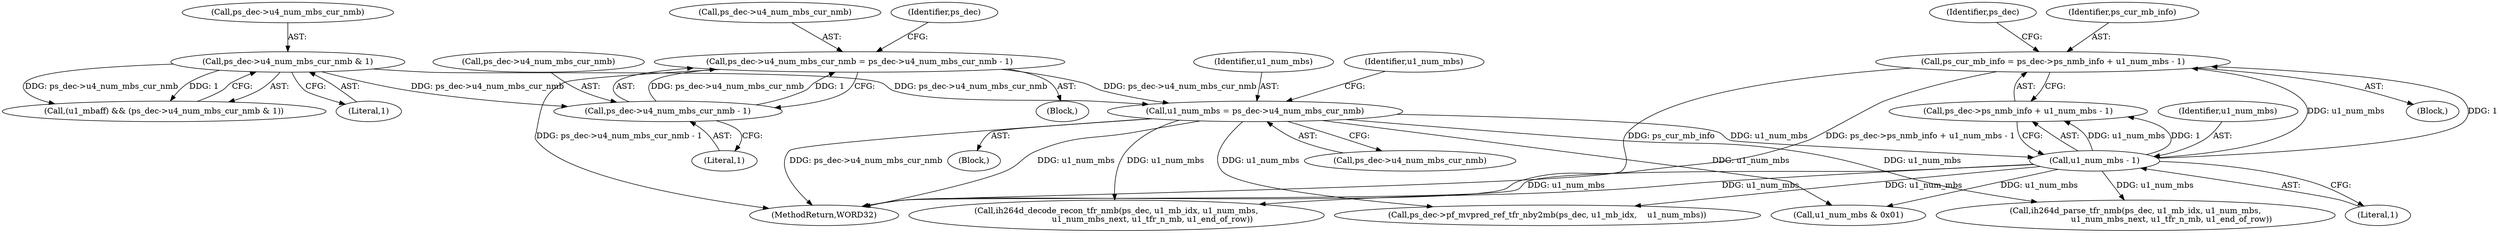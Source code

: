 digraph "0_Android_9a00f562a612d56e7b2b989d168647db900ba6cf@integer" {
"1000596" [label="(Call,ps_cur_mb_info = ps_dec->ps_nmb_info + u1_num_mbs - 1)"];
"1000602" [label="(Call,u1_num_mbs - 1)"];
"1000588" [label="(Call,u1_num_mbs = ps_dec->u4_num_mbs_cur_nmb)"];
"1000569" [label="(Call,ps_dec->u4_num_mbs_cur_nmb & 1)"];
"1000575" [label="(Call,ps_dec->u4_num_mbs_cur_nmb = ps_dec->u4_num_mbs_cur_nmb - 1)"];
"1000579" [label="(Call,ps_dec->u4_num_mbs_cur_nmb - 1)"];
"1000598" [label="(Call,ps_dec->ps_nmb_info + u1_num_mbs - 1)"];
"1000730" [label="(Call,ih264d_parse_tfr_nmb(ps_dec, u1_mb_idx, u1_num_mbs,\n                            u1_num_mbs_next, u1_tfr_n_mb, u1_end_of_row))"];
"1000573" [label="(Literal,1)"];
"1000570" [label="(Call,ps_dec->u4_num_mbs_cur_nmb)"];
"1000579" [label="(Call,ps_dec->u4_num_mbs_cur_nmb - 1)"];
"1000744" [label="(Call,ih264d_decode_recon_tfr_nmb(ps_dec, u1_mb_idx, u1_num_mbs,\n                            u1_num_mbs_next, u1_tfr_n_mb, u1_end_of_row))"];
"1000589" [label="(Identifier,u1_num_mbs)"];
"1000565" [label="(Block,)"];
"1000603" [label="(Identifier,u1_num_mbs)"];
"1000604" [label="(Literal,1)"];
"1000588" [label="(Call,u1_num_mbs = ps_dec->u4_num_mbs_cur_nmb)"];
"1000711" [label="(Call,u1_num_mbs & 0x01)"];
"1000583" [label="(Literal,1)"];
"1000569" [label="(Call,ps_dec->u4_num_mbs_cur_nmb & 1)"];
"1000575" [label="(Call,ps_dec->u4_num_mbs_cur_nmb = ps_dec->u4_num_mbs_cur_nmb - 1)"];
"1000590" [label="(Call,ps_dec->u4_num_mbs_cur_nmb)"];
"1000595" [label="(Block,)"];
"1000602" [label="(Call,u1_num_mbs - 1)"];
"1000594" [label="(Identifier,u1_num_mbs)"];
"1000596" [label="(Call,ps_cur_mb_info = ps_dec->ps_nmb_info + u1_num_mbs - 1)"];
"1000597" [label="(Identifier,ps_cur_mb_info)"];
"1000586" [label="(Identifier,ps_dec)"];
"1000567" [label="(Call,(u1_mbaff) && (ps_dec->u4_num_mbs_cur_nmb & 1))"];
"1000632" [label="(Identifier,ps_dec)"];
"1000580" [label="(Call,ps_dec->u4_num_mbs_cur_nmb)"];
"1000576" [label="(Call,ps_dec->u4_num_mbs_cur_nmb)"];
"1001450" [label="(MethodReturn,WORD32)"];
"1000574" [label="(Block,)"];
"1000683" [label="(Call,ps_dec->pf_mvpred_ref_tfr_nby2mb(ps_dec, u1_mb_idx,    u1_num_mbs))"];
"1000596" -> "1000595"  [label="AST: "];
"1000596" -> "1000598"  [label="CFG: "];
"1000597" -> "1000596"  [label="AST: "];
"1000598" -> "1000596"  [label="AST: "];
"1000632" -> "1000596"  [label="CFG: "];
"1000596" -> "1001450"  [label="DDG: ps_dec->ps_nmb_info + u1_num_mbs - 1"];
"1000596" -> "1001450"  [label="DDG: ps_cur_mb_info"];
"1000602" -> "1000596"  [label="DDG: u1_num_mbs"];
"1000602" -> "1000596"  [label="DDG: 1"];
"1000602" -> "1000598"  [label="AST: "];
"1000602" -> "1000604"  [label="CFG: "];
"1000603" -> "1000602"  [label="AST: "];
"1000604" -> "1000602"  [label="AST: "];
"1000598" -> "1000602"  [label="CFG: "];
"1000602" -> "1001450"  [label="DDG: u1_num_mbs"];
"1000602" -> "1000598"  [label="DDG: u1_num_mbs"];
"1000602" -> "1000598"  [label="DDG: 1"];
"1000588" -> "1000602"  [label="DDG: u1_num_mbs"];
"1000602" -> "1000683"  [label="DDG: u1_num_mbs"];
"1000602" -> "1000711"  [label="DDG: u1_num_mbs"];
"1000602" -> "1000730"  [label="DDG: u1_num_mbs"];
"1000602" -> "1000744"  [label="DDG: u1_num_mbs"];
"1000588" -> "1000565"  [label="AST: "];
"1000588" -> "1000590"  [label="CFG: "];
"1000589" -> "1000588"  [label="AST: "];
"1000590" -> "1000588"  [label="AST: "];
"1000594" -> "1000588"  [label="CFG: "];
"1000588" -> "1001450"  [label="DDG: u1_num_mbs"];
"1000588" -> "1001450"  [label="DDG: ps_dec->u4_num_mbs_cur_nmb"];
"1000569" -> "1000588"  [label="DDG: ps_dec->u4_num_mbs_cur_nmb"];
"1000575" -> "1000588"  [label="DDG: ps_dec->u4_num_mbs_cur_nmb"];
"1000588" -> "1000683"  [label="DDG: u1_num_mbs"];
"1000588" -> "1000711"  [label="DDG: u1_num_mbs"];
"1000588" -> "1000730"  [label="DDG: u1_num_mbs"];
"1000588" -> "1000744"  [label="DDG: u1_num_mbs"];
"1000569" -> "1000567"  [label="AST: "];
"1000569" -> "1000573"  [label="CFG: "];
"1000570" -> "1000569"  [label="AST: "];
"1000573" -> "1000569"  [label="AST: "];
"1000567" -> "1000569"  [label="CFG: "];
"1000569" -> "1000567"  [label="DDG: ps_dec->u4_num_mbs_cur_nmb"];
"1000569" -> "1000567"  [label="DDG: 1"];
"1000569" -> "1000579"  [label="DDG: ps_dec->u4_num_mbs_cur_nmb"];
"1000575" -> "1000574"  [label="AST: "];
"1000575" -> "1000579"  [label="CFG: "];
"1000576" -> "1000575"  [label="AST: "];
"1000579" -> "1000575"  [label="AST: "];
"1000586" -> "1000575"  [label="CFG: "];
"1000575" -> "1001450"  [label="DDG: ps_dec->u4_num_mbs_cur_nmb - 1"];
"1000579" -> "1000575"  [label="DDG: ps_dec->u4_num_mbs_cur_nmb"];
"1000579" -> "1000575"  [label="DDG: 1"];
"1000579" -> "1000583"  [label="CFG: "];
"1000580" -> "1000579"  [label="AST: "];
"1000583" -> "1000579"  [label="AST: "];
}
